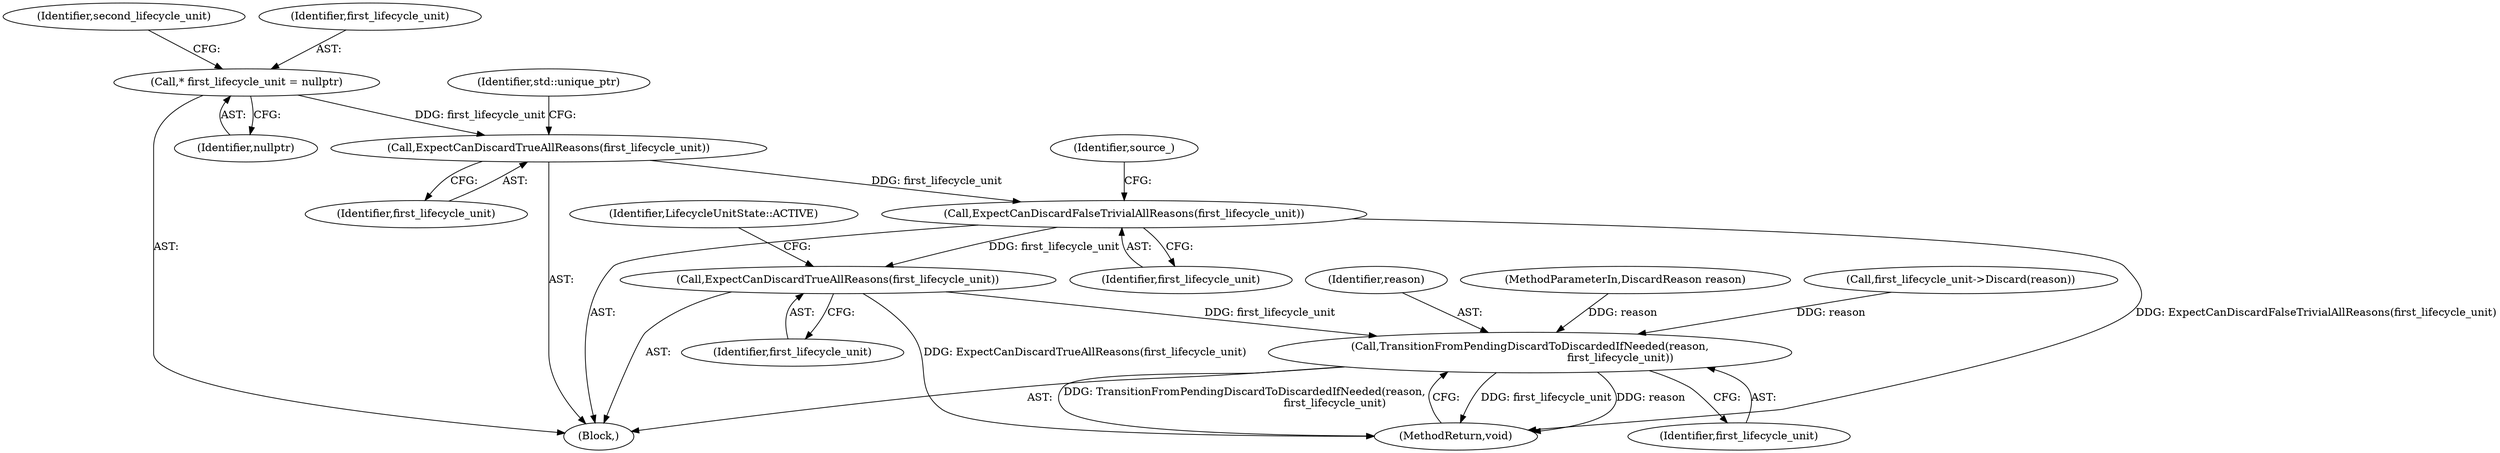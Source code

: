 digraph "0_Chrome_7394cf6f43d7a86630d3eb1c728fd63c621b5530_7@pointer" {
"1000129" [label="(Call,ExpectCanDiscardFalseTrivialAllReasons(first_lifecycle_unit))"];
"1000119" [label="(Call,ExpectCanDiscardTrueAllReasons(first_lifecycle_unit))"];
"1000106" [label="(Call,* first_lifecycle_unit = nullptr)"];
"1000146" [label="(Call,ExpectCanDiscardTrueAllReasons(first_lifecycle_unit))"];
"1000161" [label="(Call,TransitionFromPendingDiscardToDiscardedIfNeeded(reason,\n                                                     first_lifecycle_unit))"];
"1000130" [label="(Identifier,first_lifecycle_unit)"];
"1000123" [label="(Identifier,std::unique_ptr)"];
"1000146" [label="(Call,ExpectCanDiscardTrueAllReasons(first_lifecycle_unit))"];
"1000120" [label="(Identifier,first_lifecycle_unit)"];
"1000111" [label="(Identifier,second_lifecycle_unit)"];
"1000156" [label="(Call,first_lifecycle_unit->Discard(reason))"];
"1000149" [label="(Identifier,LifecycleUnitState::ACTIVE)"];
"1000108" [label="(Identifier,nullptr)"];
"1000106" [label="(Call,* first_lifecycle_unit = nullptr)"];
"1000163" [label="(Identifier,first_lifecycle_unit)"];
"1000165" [label="(MethodReturn,void)"];
"1000107" [label="(Identifier,first_lifecycle_unit)"];
"1000129" [label="(Call,ExpectCanDiscardFalseTrivialAllReasons(first_lifecycle_unit))"];
"1000104" [label="(Block,)"];
"1000162" [label="(Identifier,reason)"];
"1000119" [label="(Call,ExpectCanDiscardTrueAllReasons(first_lifecycle_unit))"];
"1000147" [label="(Identifier,first_lifecycle_unit)"];
"1000103" [label="(MethodParameterIn,DiscardReason reason)"];
"1000161" [label="(Call,TransitionFromPendingDiscardToDiscardedIfNeeded(reason,\n                                                     first_lifecycle_unit))"];
"1000134" [label="(Identifier,source_)"];
"1000129" -> "1000104"  [label="AST: "];
"1000129" -> "1000130"  [label="CFG: "];
"1000130" -> "1000129"  [label="AST: "];
"1000134" -> "1000129"  [label="CFG: "];
"1000129" -> "1000165"  [label="DDG: ExpectCanDiscardFalseTrivialAllReasons(first_lifecycle_unit)"];
"1000119" -> "1000129"  [label="DDG: first_lifecycle_unit"];
"1000129" -> "1000146"  [label="DDG: first_lifecycle_unit"];
"1000119" -> "1000104"  [label="AST: "];
"1000119" -> "1000120"  [label="CFG: "];
"1000120" -> "1000119"  [label="AST: "];
"1000123" -> "1000119"  [label="CFG: "];
"1000106" -> "1000119"  [label="DDG: first_lifecycle_unit"];
"1000106" -> "1000104"  [label="AST: "];
"1000106" -> "1000108"  [label="CFG: "];
"1000107" -> "1000106"  [label="AST: "];
"1000108" -> "1000106"  [label="AST: "];
"1000111" -> "1000106"  [label="CFG: "];
"1000146" -> "1000104"  [label="AST: "];
"1000146" -> "1000147"  [label="CFG: "];
"1000147" -> "1000146"  [label="AST: "];
"1000149" -> "1000146"  [label="CFG: "];
"1000146" -> "1000165"  [label="DDG: ExpectCanDiscardTrueAllReasons(first_lifecycle_unit)"];
"1000146" -> "1000161"  [label="DDG: first_lifecycle_unit"];
"1000161" -> "1000104"  [label="AST: "];
"1000161" -> "1000163"  [label="CFG: "];
"1000162" -> "1000161"  [label="AST: "];
"1000163" -> "1000161"  [label="AST: "];
"1000165" -> "1000161"  [label="CFG: "];
"1000161" -> "1000165"  [label="DDG: first_lifecycle_unit"];
"1000161" -> "1000165"  [label="DDG: reason"];
"1000161" -> "1000165"  [label="DDG: TransitionFromPendingDiscardToDiscardedIfNeeded(reason,\n                                                     first_lifecycle_unit)"];
"1000156" -> "1000161"  [label="DDG: reason"];
"1000103" -> "1000161"  [label="DDG: reason"];
}
